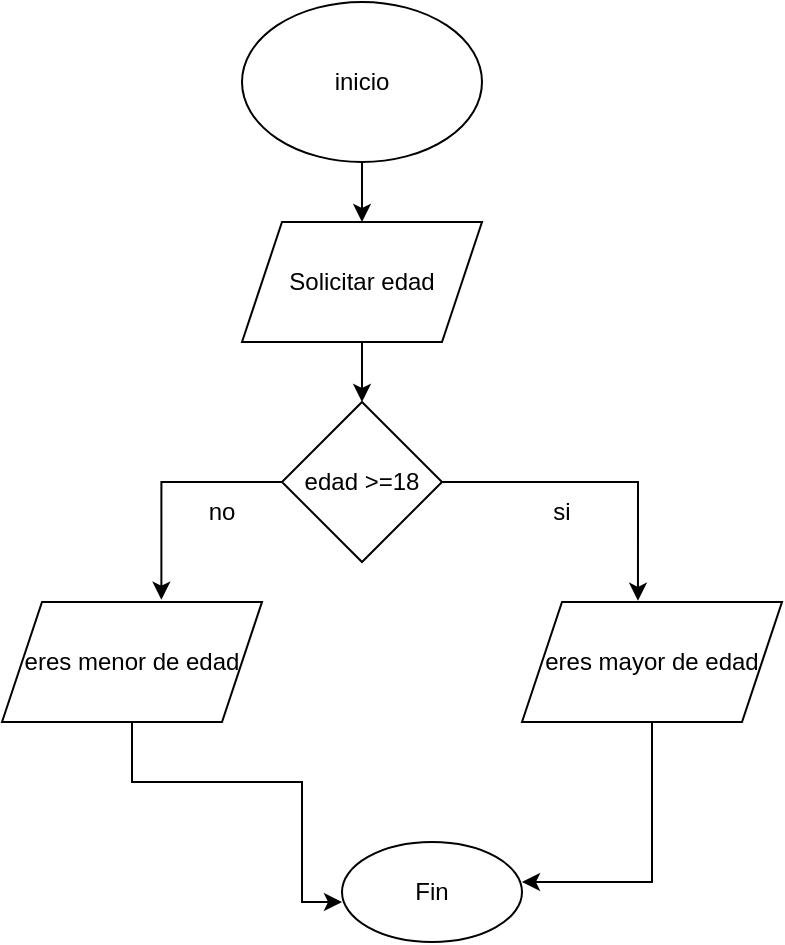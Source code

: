 <mxfile version="26.2.2">
  <diagram name="ejercicio-1" id="u4HgY7ZWmL01He5cWX2q">
    <mxGraphModel dx="939" dy="581" grid="1" gridSize="10" guides="1" tooltips="1" connect="1" arrows="1" fold="1" page="1" pageScale="1" pageWidth="827" pageHeight="1169" math="0" shadow="0">
      <root>
        <mxCell id="0" />
        <mxCell id="1" parent="0" />
        <mxCell id="VpSl3PuQs3oZ_dHfMHBz-9" style="edgeStyle=orthogonalEdgeStyle;rounded=0;orthogonalLoop=1;jettySize=auto;html=1;entryX=0.5;entryY=0;entryDx=0;entryDy=0;" edge="1" parent="1" source="VpSl3PuQs3oZ_dHfMHBz-2" target="VpSl3PuQs3oZ_dHfMHBz-3">
          <mxGeometry relative="1" as="geometry" />
        </mxCell>
        <mxCell id="VpSl3PuQs3oZ_dHfMHBz-2" value="inicio" style="ellipse;whiteSpace=wrap;html=1;" vertex="1" parent="1">
          <mxGeometry x="340" y="90" width="120" height="80" as="geometry" />
        </mxCell>
        <mxCell id="VpSl3PuQs3oZ_dHfMHBz-10" style="edgeStyle=orthogonalEdgeStyle;rounded=0;orthogonalLoop=1;jettySize=auto;html=1;entryX=0.5;entryY=0;entryDx=0;entryDy=0;" edge="1" parent="1" source="VpSl3PuQs3oZ_dHfMHBz-3" target="VpSl3PuQs3oZ_dHfMHBz-5">
          <mxGeometry relative="1" as="geometry" />
        </mxCell>
        <mxCell id="VpSl3PuQs3oZ_dHfMHBz-3" value="Solicitar edad" style="shape=parallelogram;perimeter=parallelogramPerimeter;whiteSpace=wrap;html=1;fixedSize=1;" vertex="1" parent="1">
          <mxGeometry x="340" y="200" width="120" height="60" as="geometry" />
        </mxCell>
        <mxCell id="VpSl3PuQs3oZ_dHfMHBz-5" value="edad &amp;gt;=18" style="rhombus;whiteSpace=wrap;html=1;" vertex="1" parent="1">
          <mxGeometry x="360" y="290" width="80" height="80" as="geometry" />
        </mxCell>
        <mxCell id="VpSl3PuQs3oZ_dHfMHBz-11" value="eres mayor de edad" style="shape=parallelogram;perimeter=parallelogramPerimeter;whiteSpace=wrap;html=1;fixedSize=1;" vertex="1" parent="1">
          <mxGeometry x="480" y="390" width="130" height="60" as="geometry" />
        </mxCell>
        <mxCell id="VpSl3PuQs3oZ_dHfMHBz-12" style="edgeStyle=orthogonalEdgeStyle;rounded=0;orthogonalLoop=1;jettySize=auto;html=1;entryX=0.446;entryY=-0.01;entryDx=0;entryDy=0;entryPerimeter=0;" edge="1" parent="1" source="VpSl3PuQs3oZ_dHfMHBz-5" target="VpSl3PuQs3oZ_dHfMHBz-11">
          <mxGeometry relative="1" as="geometry" />
        </mxCell>
        <mxCell id="VpSl3PuQs3oZ_dHfMHBz-13" value="eres menor de edad" style="shape=parallelogram;perimeter=parallelogramPerimeter;whiteSpace=wrap;html=1;fixedSize=1;" vertex="1" parent="1">
          <mxGeometry x="220" y="390" width="130" height="60" as="geometry" />
        </mxCell>
        <mxCell id="VpSl3PuQs3oZ_dHfMHBz-14" style="edgeStyle=orthogonalEdgeStyle;rounded=0;orthogonalLoop=1;jettySize=auto;html=1;entryX=0.613;entryY=-0.019;entryDx=0;entryDy=0;entryPerimeter=0;" edge="1" parent="1" source="VpSl3PuQs3oZ_dHfMHBz-5" target="VpSl3PuQs3oZ_dHfMHBz-13">
          <mxGeometry relative="1" as="geometry" />
        </mxCell>
        <mxCell id="VpSl3PuQs3oZ_dHfMHBz-15" value="Fin" style="ellipse;whiteSpace=wrap;html=1;" vertex="1" parent="1">
          <mxGeometry x="390" y="510" width="90" height="50" as="geometry" />
        </mxCell>
        <mxCell id="VpSl3PuQs3oZ_dHfMHBz-16" style="edgeStyle=orthogonalEdgeStyle;rounded=0;orthogonalLoop=1;jettySize=auto;html=1;entryX=1;entryY=0.4;entryDx=0;entryDy=0;entryPerimeter=0;" edge="1" parent="1" source="VpSl3PuQs3oZ_dHfMHBz-11" target="VpSl3PuQs3oZ_dHfMHBz-15">
          <mxGeometry relative="1" as="geometry" />
        </mxCell>
        <mxCell id="VpSl3PuQs3oZ_dHfMHBz-17" style="edgeStyle=orthogonalEdgeStyle;rounded=0;orthogonalLoop=1;jettySize=auto;html=1;entryX=0;entryY=0.6;entryDx=0;entryDy=0;entryPerimeter=0;" edge="1" parent="1" source="VpSl3PuQs3oZ_dHfMHBz-13" target="VpSl3PuQs3oZ_dHfMHBz-15">
          <mxGeometry relative="1" as="geometry">
            <Array as="points">
              <mxPoint x="285" y="480" />
              <mxPoint x="370" y="480" />
              <mxPoint x="370" y="540" />
            </Array>
          </mxGeometry>
        </mxCell>
        <mxCell id="VpSl3PuQs3oZ_dHfMHBz-18" value="si" style="text;html=1;align=center;verticalAlign=middle;whiteSpace=wrap;rounded=0;" vertex="1" parent="1">
          <mxGeometry x="470" y="330" width="60" height="30" as="geometry" />
        </mxCell>
        <mxCell id="VpSl3PuQs3oZ_dHfMHBz-19" value="no" style="text;html=1;align=center;verticalAlign=middle;whiteSpace=wrap;rounded=0;" vertex="1" parent="1">
          <mxGeometry x="300" y="330" width="60" height="30" as="geometry" />
        </mxCell>
      </root>
    </mxGraphModel>
  </diagram>
</mxfile>
